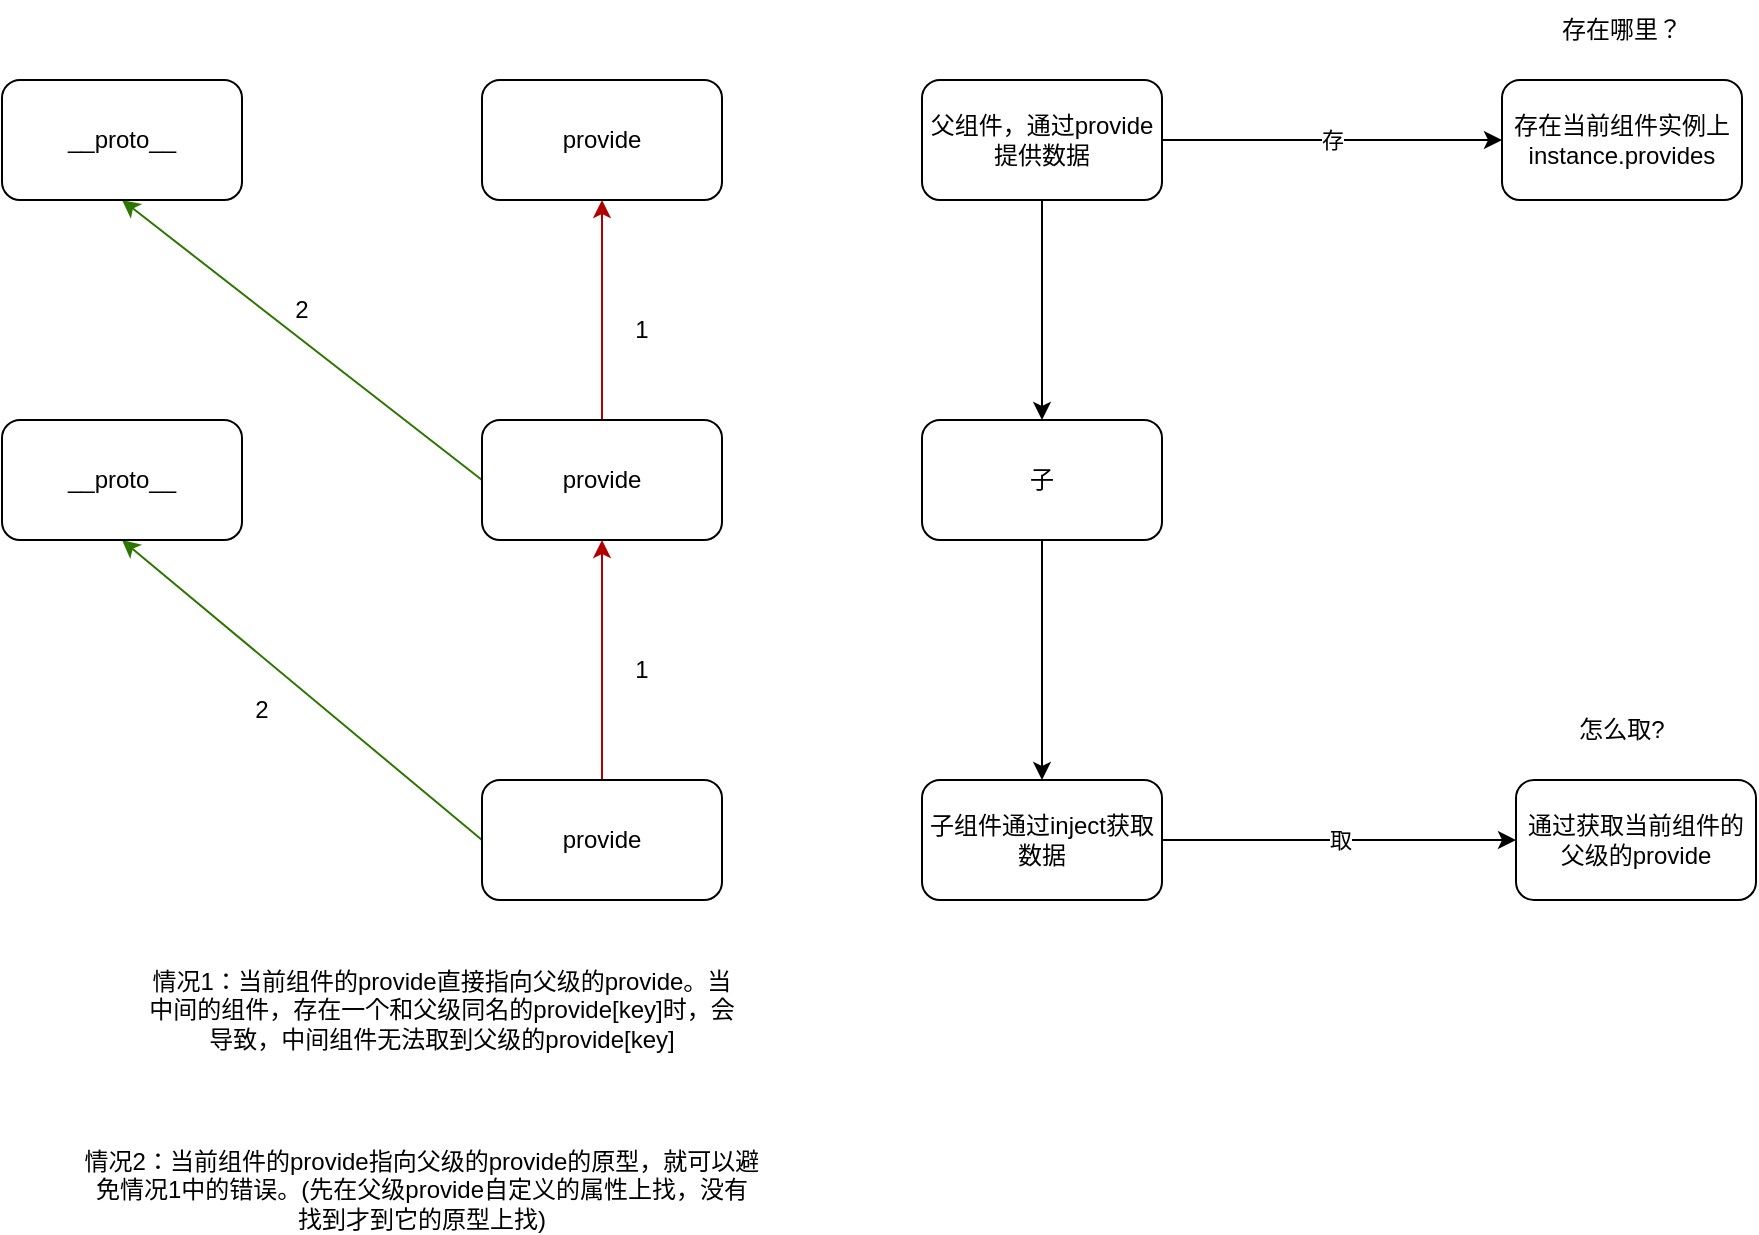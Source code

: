 <mxfile>
    <diagram id="vS7w2GDuiCwOtEJP_WaD" name="第 1 页">
        <mxGraphModel dx="2213" dy="792" grid="1" gridSize="10" guides="1" tooltips="1" connect="1" arrows="1" fold="1" page="1" pageScale="1" pageWidth="827" pageHeight="1169" math="0" shadow="0">
            <root>
                <mxCell id="0"/>
                <mxCell id="1" parent="0"/>
                <mxCell id="6" value="存" style="edgeStyle=none;html=1;entryX=0;entryY=0.5;entryDx=0;entryDy=0;" edge="1" parent="1" source="2" target="7">
                    <mxGeometry relative="1" as="geometry">
                        <mxPoint x="350" y="130" as="targetPoint"/>
                    </mxGeometry>
                </mxCell>
                <mxCell id="15" style="edgeStyle=none;html=1;exitX=0.5;exitY=1;exitDx=0;exitDy=0;entryX=0.5;entryY=0;entryDx=0;entryDy=0;" edge="1" parent="1" source="2" target="3">
                    <mxGeometry relative="1" as="geometry"/>
                </mxCell>
                <mxCell id="2" value="父组件，通过provide提供数据" style="rounded=1;whiteSpace=wrap;html=1;" vertex="1" parent="1">
                    <mxGeometry x="80" y="100" width="120" height="60" as="geometry"/>
                </mxCell>
                <mxCell id="16" style="edgeStyle=none;html=1;entryX=0.5;entryY=0;entryDx=0;entryDy=0;" edge="1" parent="1" source="3" target="4">
                    <mxGeometry relative="1" as="geometry"/>
                </mxCell>
                <mxCell id="3" value="子" style="rounded=1;whiteSpace=wrap;html=1;" vertex="1" parent="1">
                    <mxGeometry x="80" y="270" width="120" height="60" as="geometry"/>
                </mxCell>
                <mxCell id="10" value="取" style="edgeStyle=none;html=1;exitX=1;exitY=0.5;exitDx=0;exitDy=0;entryX=0;entryY=0.5;entryDx=0;entryDy=0;" edge="1" parent="1" source="4" target="9">
                    <mxGeometry relative="1" as="geometry"/>
                </mxCell>
                <mxCell id="4" value="子组件通过inject获取数据" style="rounded=1;whiteSpace=wrap;html=1;" vertex="1" parent="1">
                    <mxGeometry x="80" y="450" width="120" height="60" as="geometry"/>
                </mxCell>
                <mxCell id="7" value="存在当前组件实例上&lt;br&gt;instance.provides" style="rounded=1;whiteSpace=wrap;html=1;" vertex="1" parent="1">
                    <mxGeometry x="370" y="100" width="120" height="60" as="geometry"/>
                </mxCell>
                <mxCell id="8" value="存在哪里？" style="text;html=1;strokeColor=none;fillColor=none;align=center;verticalAlign=middle;whiteSpace=wrap;rounded=0;" vertex="1" parent="1">
                    <mxGeometry x="377" y="60" width="106" height="30" as="geometry"/>
                </mxCell>
                <mxCell id="9" value="通过获取当前组件的父级的provide" style="rounded=1;whiteSpace=wrap;html=1;" vertex="1" parent="1">
                    <mxGeometry x="377" y="450" width="120" height="60" as="geometry"/>
                </mxCell>
                <mxCell id="11" value="怎么取?" style="text;html=1;strokeColor=none;fillColor=none;align=center;verticalAlign=middle;whiteSpace=wrap;rounded=0;" vertex="1" parent="1">
                    <mxGeometry x="400" y="410" width="60" height="30" as="geometry"/>
                </mxCell>
                <mxCell id="17" style="edgeStyle=none;html=1;exitX=0.5;exitY=0;exitDx=0;exitDy=0;entryX=0.5;entryY=1;entryDx=0;entryDy=0;fillColor=#e51400;strokeColor=#B20000;" edge="1" parent="1" source="12" target="13">
                    <mxGeometry relative="1" as="geometry"/>
                </mxCell>
                <mxCell id="31" style="edgeStyle=none;html=1;exitX=0;exitY=0.5;exitDx=0;exitDy=0;entryX=0.5;entryY=1;entryDx=0;entryDy=0;fillColor=#60a917;strokeColor=#2D7600;" edge="1" parent="1" source="12" target="29">
                    <mxGeometry relative="1" as="geometry"/>
                </mxCell>
                <mxCell id="12" value="provide" style="rounded=1;whiteSpace=wrap;html=1;" vertex="1" parent="1">
                    <mxGeometry x="-140" y="450" width="120" height="60" as="geometry"/>
                </mxCell>
                <mxCell id="18" style="edgeStyle=none;html=1;exitX=0.5;exitY=0;exitDx=0;exitDy=0;entryX=0.5;entryY=1;entryDx=0;entryDy=0;fillColor=#e51400;strokeColor=#B20000;" edge="1" parent="1" source="13" target="14">
                    <mxGeometry relative="1" as="geometry"/>
                </mxCell>
                <mxCell id="32" style="edgeStyle=none;html=1;exitX=0;exitY=0.5;exitDx=0;exitDy=0;entryX=0.5;entryY=1;entryDx=0;entryDy=0;fillColor=#60a917;strokeColor=#2D7600;" edge="1" parent="1" source="13" target="30">
                    <mxGeometry relative="1" as="geometry"/>
                </mxCell>
                <mxCell id="13" value="provide" style="rounded=1;whiteSpace=wrap;html=1;" vertex="1" parent="1">
                    <mxGeometry x="-140" y="270" width="120" height="60" as="geometry"/>
                </mxCell>
                <mxCell id="14" value="provide" style="rounded=1;whiteSpace=wrap;html=1;" vertex="1" parent="1">
                    <mxGeometry x="-140" y="100" width="120" height="60" as="geometry"/>
                </mxCell>
                <mxCell id="22" value="1" style="text;html=1;strokeColor=none;fillColor=none;align=center;verticalAlign=middle;whiteSpace=wrap;rounded=0;" vertex="1" parent="1">
                    <mxGeometry x="-90" y="380" width="60" height="30" as="geometry"/>
                </mxCell>
                <mxCell id="23" value="1" style="text;html=1;strokeColor=none;fillColor=none;align=center;verticalAlign=middle;whiteSpace=wrap;rounded=0;" vertex="1" parent="1">
                    <mxGeometry x="-90" y="210" width="60" height="30" as="geometry"/>
                </mxCell>
                <mxCell id="24" value="2" style="text;html=1;strokeColor=none;fillColor=none;align=center;verticalAlign=middle;whiteSpace=wrap;rounded=0;" vertex="1" parent="1">
                    <mxGeometry x="-280" y="400" width="60" height="30" as="geometry"/>
                </mxCell>
                <mxCell id="25" value="2" style="text;html=1;strokeColor=none;fillColor=none;align=center;verticalAlign=middle;whiteSpace=wrap;rounded=0;" vertex="1" parent="1">
                    <mxGeometry x="-260" y="200" width="60" height="30" as="geometry"/>
                </mxCell>
                <mxCell id="26" value="情况1：当前组件的provide直接指向父级的provide。当中间的组件，存在一个和父级同名的provide[key]时，会导致，中间组件无法取到父级的provide[key]" style="text;html=1;strokeColor=none;fillColor=none;align=center;verticalAlign=middle;whiteSpace=wrap;rounded=0;" vertex="1" parent="1">
                    <mxGeometry x="-310" y="550" width="300" height="30" as="geometry"/>
                </mxCell>
                <mxCell id="27" value="情况2：当前组件的provide指向父级的provide的原型，就可以避免情况1中的错误。(先在父级provide自定义的属性上找，没有找到才到它的原型上找)" style="text;html=1;strokeColor=none;fillColor=none;align=center;verticalAlign=middle;whiteSpace=wrap;rounded=0;" vertex="1" parent="1">
                    <mxGeometry x="-340" y="640" width="340" height="30" as="geometry"/>
                </mxCell>
                <mxCell id="29" value="__proto__" style="rounded=1;whiteSpace=wrap;html=1;" vertex="1" parent="1">
                    <mxGeometry x="-380" y="270" width="120" height="60" as="geometry"/>
                </mxCell>
                <mxCell id="30" value="__proto__" style="rounded=1;whiteSpace=wrap;html=1;" vertex="1" parent="1">
                    <mxGeometry x="-380" y="100" width="120" height="60" as="geometry"/>
                </mxCell>
            </root>
        </mxGraphModel>
    </diagram>
</mxfile>